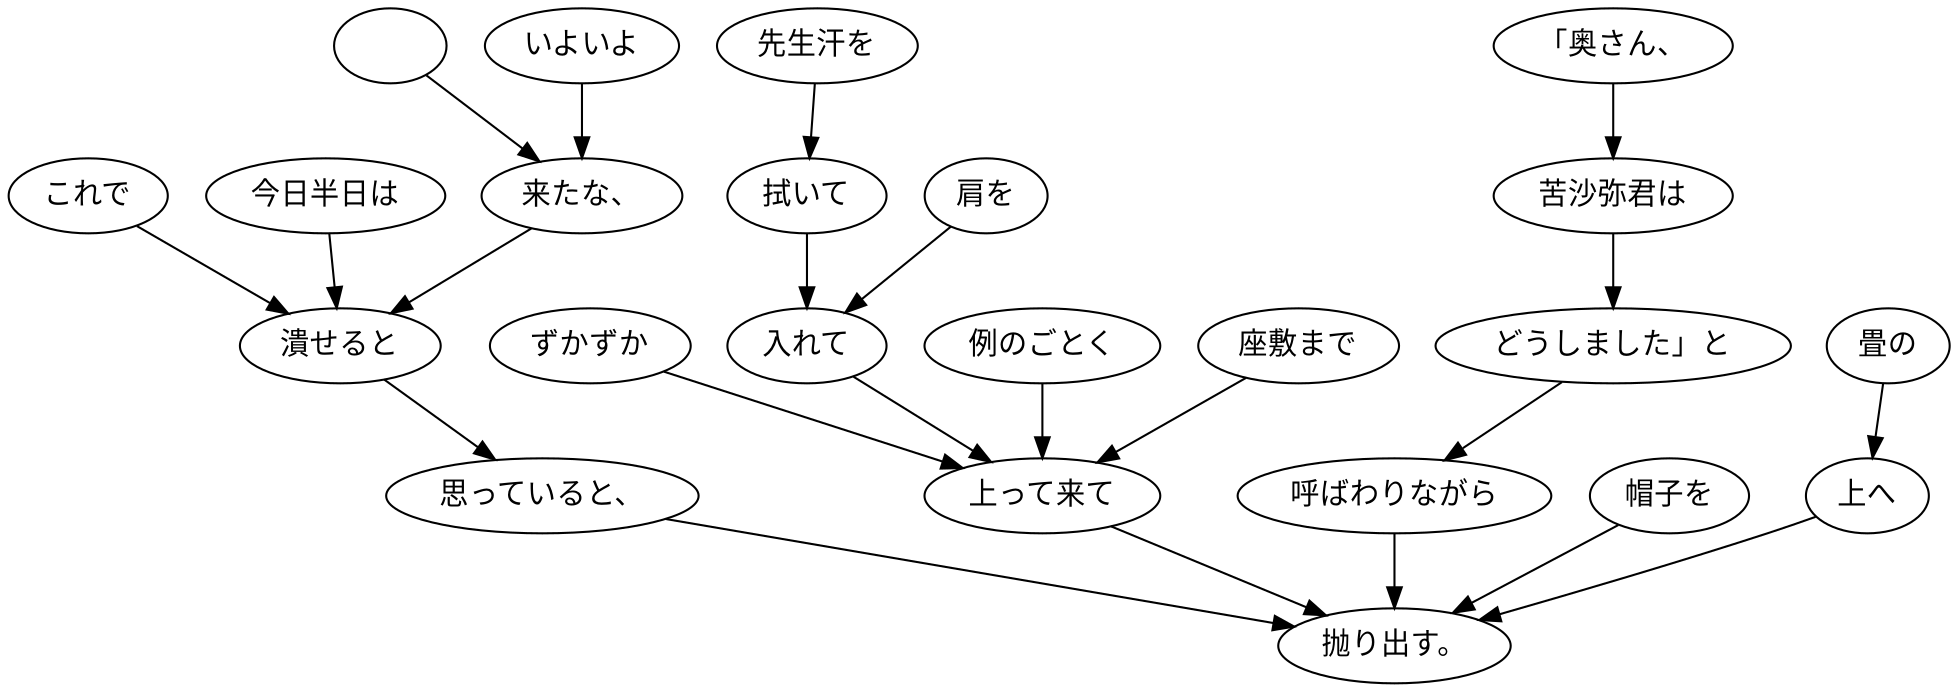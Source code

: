 digraph graph3402 {
	node0 [label="　"];
	node1 [label="いよいよ"];
	node2 [label="来たな、"];
	node3 [label="これで"];
	node4 [label="今日半日は"];
	node5 [label="潰せると"];
	node6 [label="思っていると、"];
	node7 [label="先生汗を"];
	node8 [label="拭いて"];
	node9 [label="肩を"];
	node10 [label="入れて"];
	node11 [label="例のごとく"];
	node12 [label="座敷まで"];
	node13 [label="ずかずか"];
	node14 [label="上って来て"];
	node15 [label="「奥さん、"];
	node16 [label="苦沙弥君は"];
	node17 [label="どうしました」と"];
	node18 [label="呼ばわりながら"];
	node19 [label="帽子を"];
	node20 [label="畳の"];
	node21 [label="上へ"];
	node22 [label="抛り出す。"];
	node0 -> node2;
	node1 -> node2;
	node2 -> node5;
	node3 -> node5;
	node4 -> node5;
	node5 -> node6;
	node6 -> node22;
	node7 -> node8;
	node8 -> node10;
	node9 -> node10;
	node10 -> node14;
	node11 -> node14;
	node12 -> node14;
	node13 -> node14;
	node14 -> node22;
	node15 -> node16;
	node16 -> node17;
	node17 -> node18;
	node18 -> node22;
	node19 -> node22;
	node20 -> node21;
	node21 -> node22;
}
